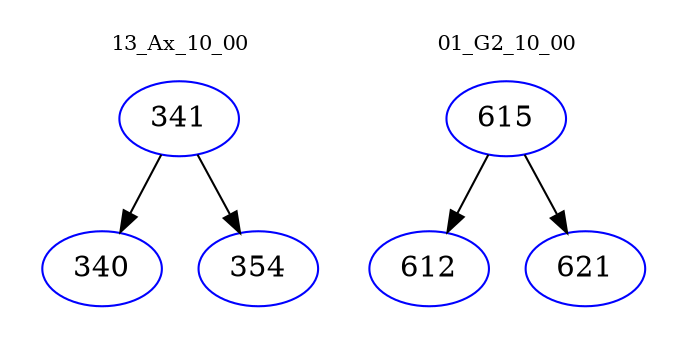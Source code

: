 digraph{
subgraph cluster_0 {
color = white
label = "13_Ax_10_00";
fontsize=10;
T0_341 [label="341", color="blue"]
T0_341 -> T0_340 [color="black"]
T0_340 [label="340", color="blue"]
T0_341 -> T0_354 [color="black"]
T0_354 [label="354", color="blue"]
}
subgraph cluster_1 {
color = white
label = "01_G2_10_00";
fontsize=10;
T1_615 [label="615", color="blue"]
T1_615 -> T1_612 [color="black"]
T1_612 [label="612", color="blue"]
T1_615 -> T1_621 [color="black"]
T1_621 [label="621", color="blue"]
}
}
